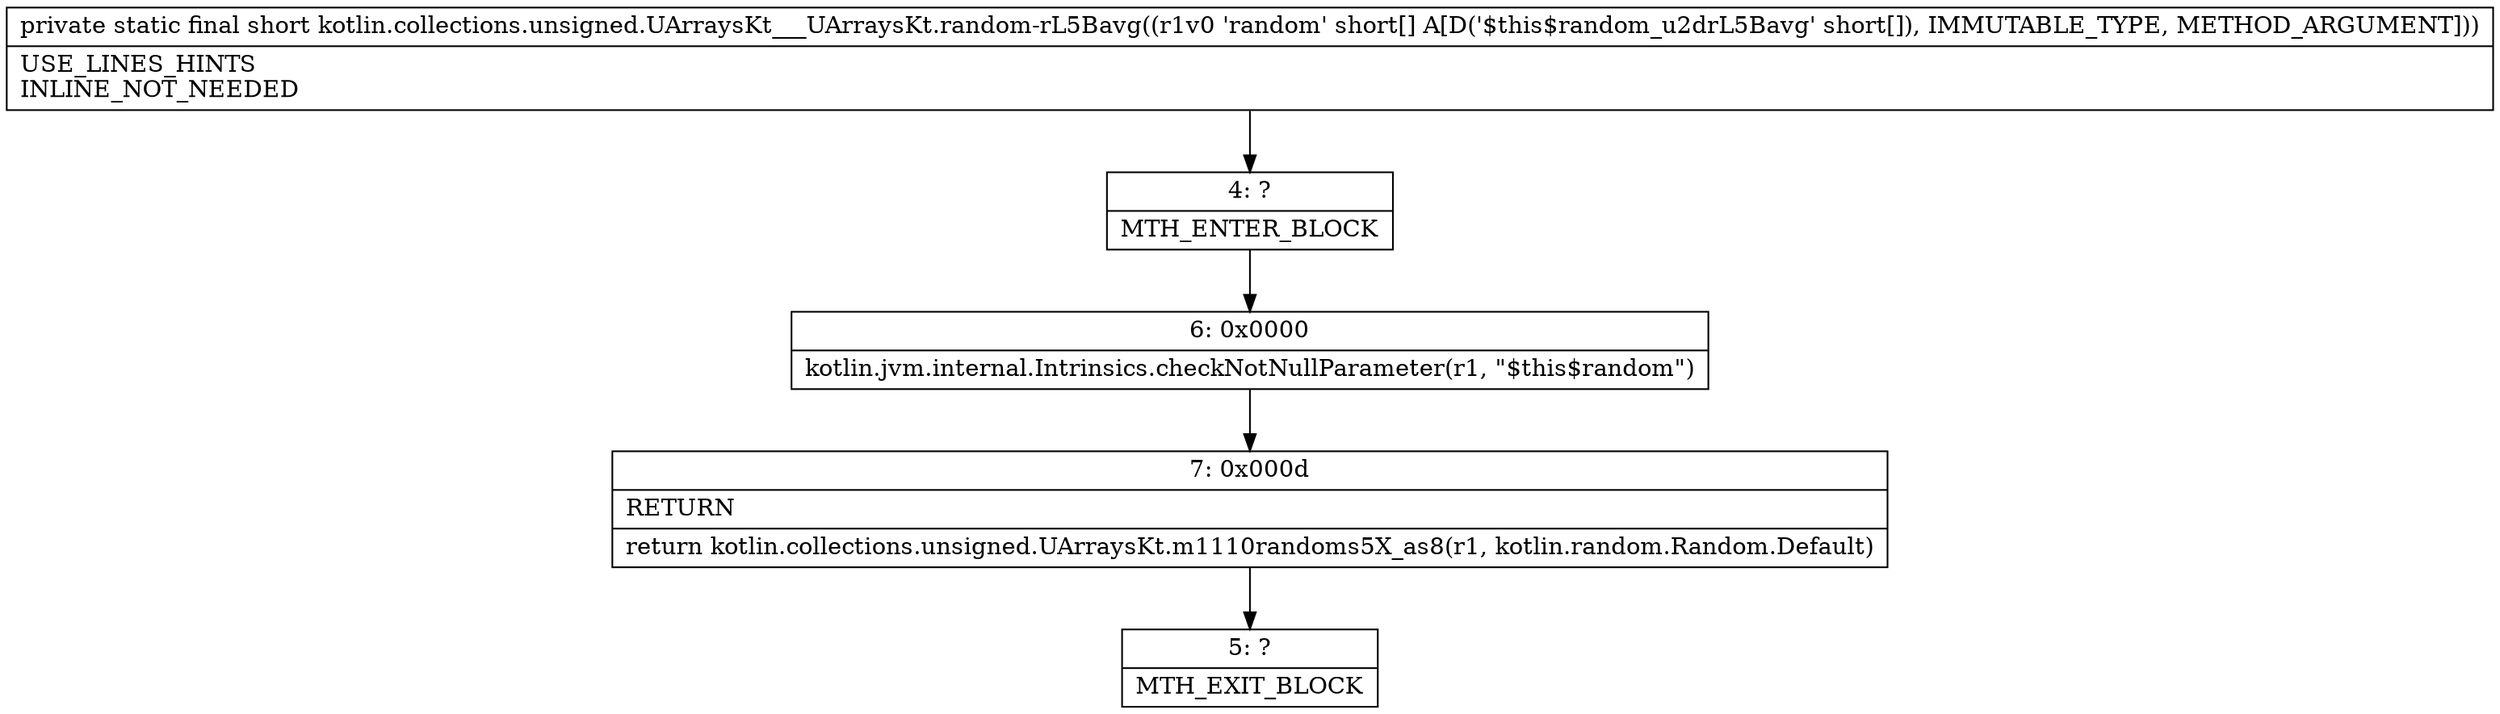 digraph "CFG forkotlin.collections.unsigned.UArraysKt___UArraysKt.random\-rL5Bavg([S)S" {
Node_4 [shape=record,label="{4\:\ ?|MTH_ENTER_BLOCK\l}"];
Node_6 [shape=record,label="{6\:\ 0x0000|kotlin.jvm.internal.Intrinsics.checkNotNullParameter(r1, \"$this$random\")\l}"];
Node_7 [shape=record,label="{7\:\ 0x000d|RETURN\l|return kotlin.collections.unsigned.UArraysKt.m1110randoms5X_as8(r1, kotlin.random.Random.Default)\l}"];
Node_5 [shape=record,label="{5\:\ ?|MTH_EXIT_BLOCK\l}"];
MethodNode[shape=record,label="{private static final short kotlin.collections.unsigned.UArraysKt___UArraysKt.random\-rL5Bavg((r1v0 'random' short[] A[D('$this$random_u2drL5Bavg' short[]), IMMUTABLE_TYPE, METHOD_ARGUMENT]))  | USE_LINES_HINTS\lINLINE_NOT_NEEDED\l}"];
MethodNode -> Node_4;Node_4 -> Node_6;
Node_6 -> Node_7;
Node_7 -> Node_5;
}

